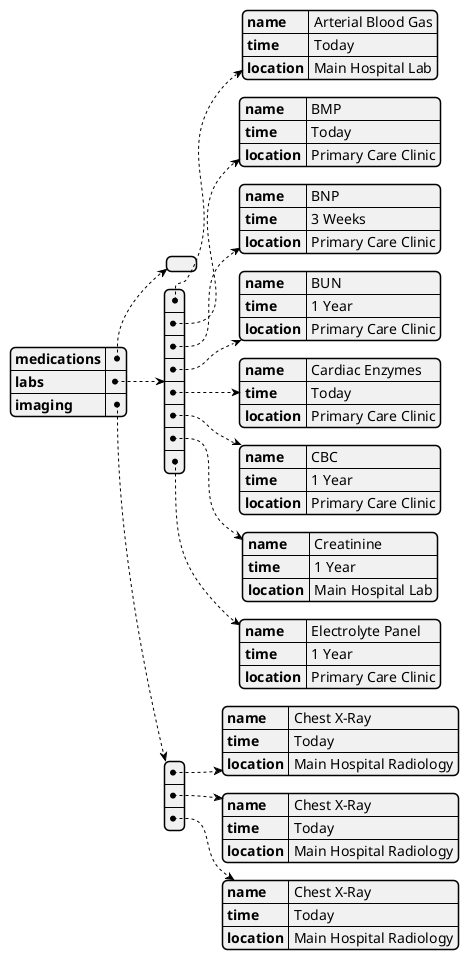 {
  "sha1": "9bwtl9e6nv03qwtsizh6xfmfs78fs3n",
  "insertion": {
    "when": "2024-05-30T20:48:21.646Z",
    "url": "https://support.oneskyapp.com/hc/en-us/articles/208047697-JSON-sample-files",
    "user": "plantuml@gmail.com"
  }
}
@startjson
   {
    "medications":[
    ],
    "labs":[{
        "name":"Arterial Blood Gas",
        "time":"Today",
        "location":"Main Hospital Lab"      
        },
        {
        "name":"BMP",
        "time":"Today",
        "location":"Primary Care Clinic"    
        },
        {
        "name":"BNP",
        "time":"3 Weeks",
        "location":"Primary Care Clinic"    
        },
        {
        "name":"BUN",
        "time":"1 Year",
        "location":"Primary Care Clinic"    
        },
        {
        "name":"Cardiac Enzymes",
        "time":"Today",
        "location":"Primary Care Clinic"    
        },
        {
        "name":"CBC",
        "time":"1 Year",
        "location":"Primary Care Clinic"    
        },
        {
        "name":"Creatinine",
        "time":"1 Year",
        "location":"Main Hospital Lab"  
        },
        {
        "name":"Electrolyte Panel",
        "time":"1 Year",
        "location":"Primary Care Clinic"    
        }
    ],
    "imaging":[{
        "name":"Chest X-Ray",
        "time":"Today",
        "location":"Main Hospital Radiology"    
        },
        {
        "name":"Chest X-Ray",
        "time":"Today",
        "location":"Main Hospital Radiology"    
        },
        {
        "name":"Chest X-Ray",
        "time":"Today",
        "location":"Main Hospital Radiology"    
        }
    ]
}
@endjson
